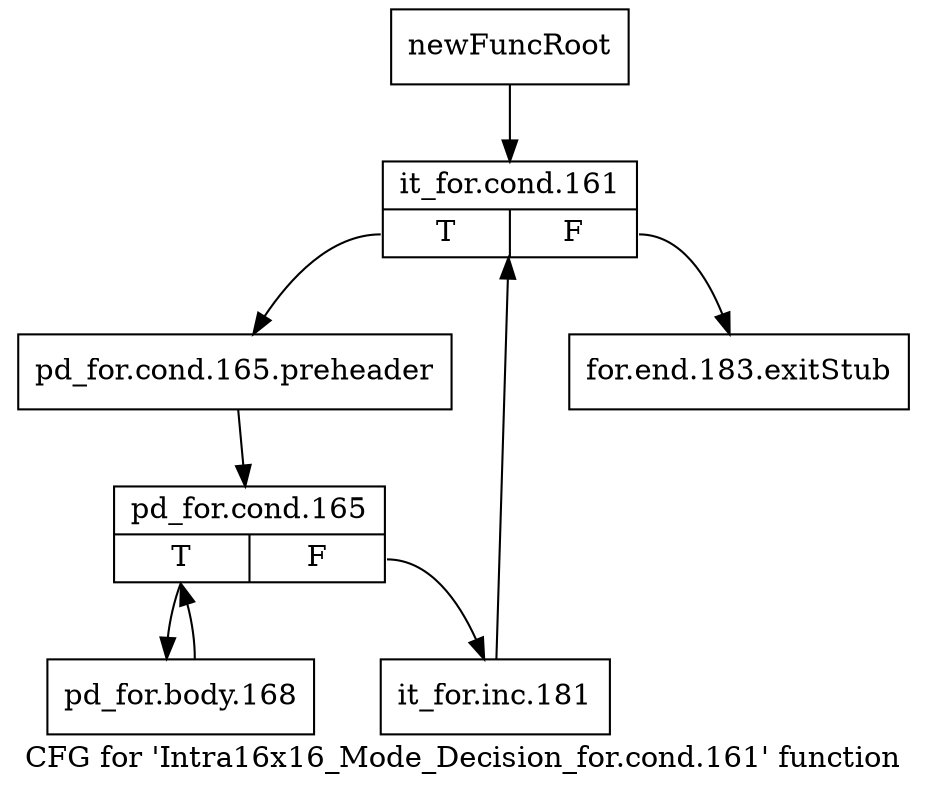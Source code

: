 digraph "CFG for 'Intra16x16_Mode_Decision_for.cond.161' function" {
	label="CFG for 'Intra16x16_Mode_Decision_for.cond.161' function";

	Node0x2ba3c30 [shape=record,label="{newFuncRoot}"];
	Node0x2ba3c30 -> Node0x2baec20;
	Node0x2ba3c80 [shape=record,label="{for.end.183.exitStub}"];
	Node0x2baec20 [shape=record,label="{it_for.cond.161|{<s0>T|<s1>F}}"];
	Node0x2baec20:s0 -> Node0x2baec70;
	Node0x2baec20:s1 -> Node0x2ba3c80;
	Node0x2baec70 [shape=record,label="{pd_for.cond.165.preheader}"];
	Node0x2baec70 -> Node0x2baecc0;
	Node0x2baecc0 [shape=record,label="{pd_for.cond.165|{<s0>T|<s1>F}}"];
	Node0x2baecc0:s0 -> Node0x2baed60;
	Node0x2baecc0:s1 -> Node0x2baed10;
	Node0x2baed10 [shape=record,label="{it_for.inc.181}"];
	Node0x2baed10 -> Node0x2baec20;
	Node0x2baed60 [shape=record,label="{pd_for.body.168}"];
	Node0x2baed60 -> Node0x2baecc0;
}
